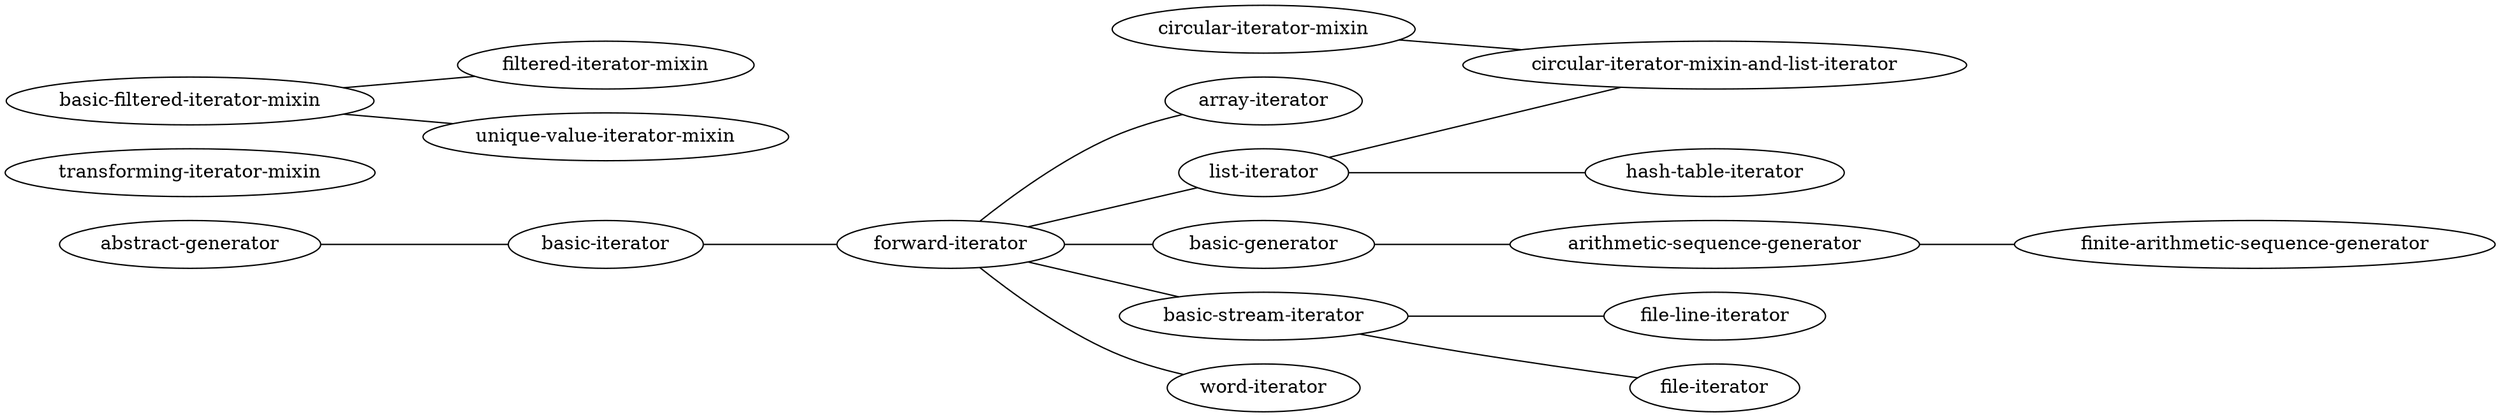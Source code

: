 graph G {graph [rankdir=LR];ARITHMETIC_SEQUENCE_GENERATOR [label="arithmetic-sequence-generator", ]BASIC_GENERATOR [label="basic-generator", ]HASH_TABLE_ITERATOR [label="hash-table-iterator", ]TRANSFORMING_ITERATOR_MIXIN [label="transforming-iterator-mixin", ]LIST_ITERATOR [label="list-iterator", ]FINITE_ARITHMETIC_SEQUENCE_GENERATOR [label="finite-arithmetic-sequence-generator", ]BASIC_STREAM_ITERATOR [label="basic-stream-iterator", ]BASIC_ITERATOR [label="basic-iterator", ]WORD_ITERATOR [label="word-iterator", ]CIRCULAR_ITERATOR_MIXIN [label="circular-iterator-mixin", ]FORWARD_ITERATOR [label="forward-iterator", ]FILE_ITERATOR [label="file-iterator", ]FILE_LINE_ITERATOR [label="file-line-iterator", ]FILTERED_ITERATOR_MIXIN [label="filtered-iterator-mixin", ]ABSTRACT_GENERATOR [label="abstract-generator", ]BASIC_FILTERED_ITERATOR_MIXIN [label="basic-filtered-iterator-mixin", ]ARRAY_ITERATOR [label="array-iterator", ]CIRCULAR_ITERATOR_MIXIN_AND_LIST_ITERATOR [label="circular-iterator-mixin-and-list-iterator", ]UNIQUE_VALUE_ITERATOR_MIXIN [label="unique-value-iterator-mixin", ]ARITHMETIC_SEQUENCE_GENERATOR--FINITE_ARITHMETIC_SEQUENCE_GENERATOR []BASIC_GENERATOR--ARITHMETIC_SEQUENCE_GENERATOR []FORWARD_ITERATOR--BASIC_GENERATOR []LIST_ITERATOR--HASH_TABLE_ITERATOR []LIST_ITERATOR--CIRCULAR_ITERATOR_MIXIN_AND_LIST_ITERATOR []FORWARD_ITERATOR--LIST_ITERATOR []BASIC_STREAM_ITERATOR--FILE_LINE_ITERATOR []BASIC_STREAM_ITERATOR--FILE_ITERATOR []FORWARD_ITERATOR--BASIC_STREAM_ITERATOR []BASIC_ITERATOR--FORWARD_ITERATOR []ABSTRACT_GENERATOR--BASIC_ITERATOR []FORWARD_ITERATOR--WORD_ITERATOR []CIRCULAR_ITERATOR_MIXIN--CIRCULAR_ITERATOR_MIXIN_AND_LIST_ITERATOR []FORWARD_ITERATOR--ARRAY_ITERATOR []BASIC_FILTERED_ITERATOR_MIXIN--FILTERED_ITERATOR_MIXIN []BASIC_FILTERED_ITERATOR_MIXIN--UNIQUE_VALUE_ITERATOR_MIXIN []}